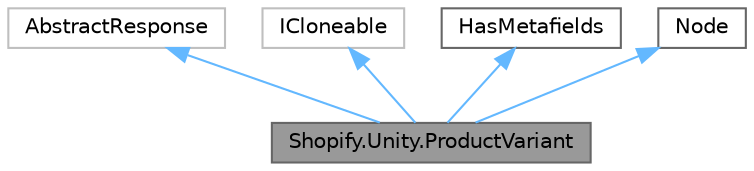 digraph "Shopify.Unity.ProductVariant"
{
 // LATEX_PDF_SIZE
  bgcolor="transparent";
  edge [fontname=Helvetica,fontsize=10,labelfontname=Helvetica,labelfontsize=10];
  node [fontname=Helvetica,fontsize=10,shape=box,height=0.2,width=0.4];
  Node1 [id="Node000001",label="Shopify.Unity.ProductVariant",height=0.2,width=0.4,color="gray40", fillcolor="grey60", style="filled", fontcolor="black",tooltip="A product variant represents a different version of a product, such as differing sizes or differing c..."];
  Node2 -> Node1 [id="edge5_Node000001_Node000002",dir="back",color="steelblue1",style="solid",tooltip=" "];
  Node2 [id="Node000002",label="AbstractResponse",height=0.2,width=0.4,color="grey75", fillcolor="white", style="filled",URL="$class_shopify_1_1_unity_1_1_s_d_k_1_1_abstract_response.html",tooltip=" "];
  Node3 -> Node1 [id="edge6_Node000001_Node000003",dir="back",color="steelblue1",style="solid",tooltip=" "];
  Node3 [id="Node000003",label="ICloneable",height=0.2,width=0.4,color="grey75", fillcolor="white", style="filled",tooltip=" "];
  Node4 -> Node1 [id="edge7_Node000001_Node000004",dir="back",color="steelblue1",style="solid",tooltip=" "];
  Node4 [id="Node000004",label="HasMetafields",height=0.2,width=0.4,color="gray40", fillcolor="white", style="filled",URL="$interface_shopify_1_1_unity_1_1_has_metafields.html",tooltip="Represents information about the metafields associated to the specified resource."];
  Node5 -> Node1 [id="edge8_Node000001_Node000005",dir="back",color="steelblue1",style="solid",tooltip=" "];
  Node5 [id="Node000005",label="Node",height=0.2,width=0.4,color="gray40", fillcolor="white", style="filled",URL="$interface_shopify_1_1_unity_1_1_node.html",tooltip="An object with an ID to support global identification."];
}
